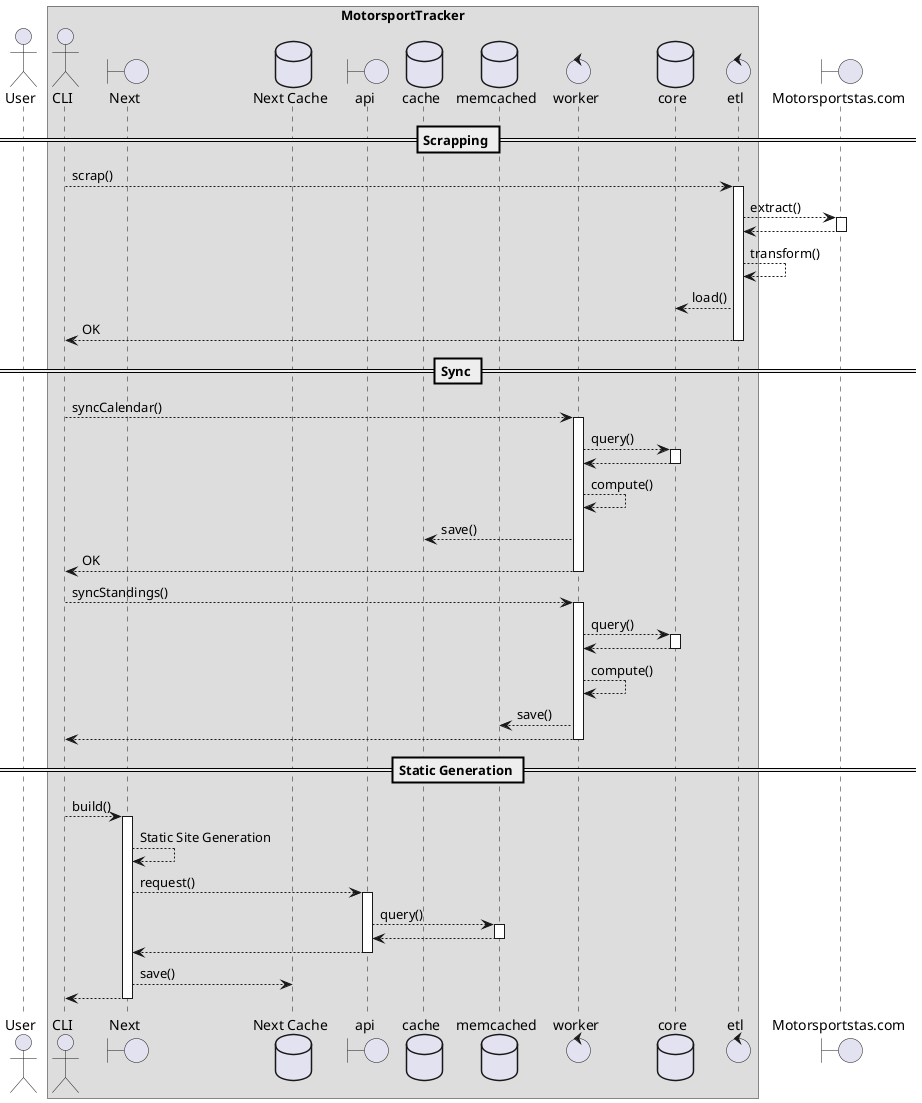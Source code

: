 @startuml

actor User as user

box MotorsportTracker
actor CLI as cli
boundary Next as next
database "Next Cache" as nextCache
boundary api
database cache
database memcached as memd
control worker
database core
control etl
endbox

boundary "Motorsportstas.com" as external

== Scrapping ==

cli --> etl++: scrap()
etl --> external++: extract()
return
etl --> etl: transform()
etl --> core: load()
return OK

== Sync ==

cli --> worker++: syncCalendar()
worker --> core++: query()
return
worker --> worker: compute()
worker --> cache: save()
return OK

cli --> worker++: syncStandings()
worker --> core++: query()
return
worker --> worker: compute()
worker --> memd: save()
return

== Static Generation ==

cli --> next++: build()
next --> next: Static Site Generation
next --> api++: request()
api --> memd++: query()
return
return
next --> nextCache: save()
return

@enduml
